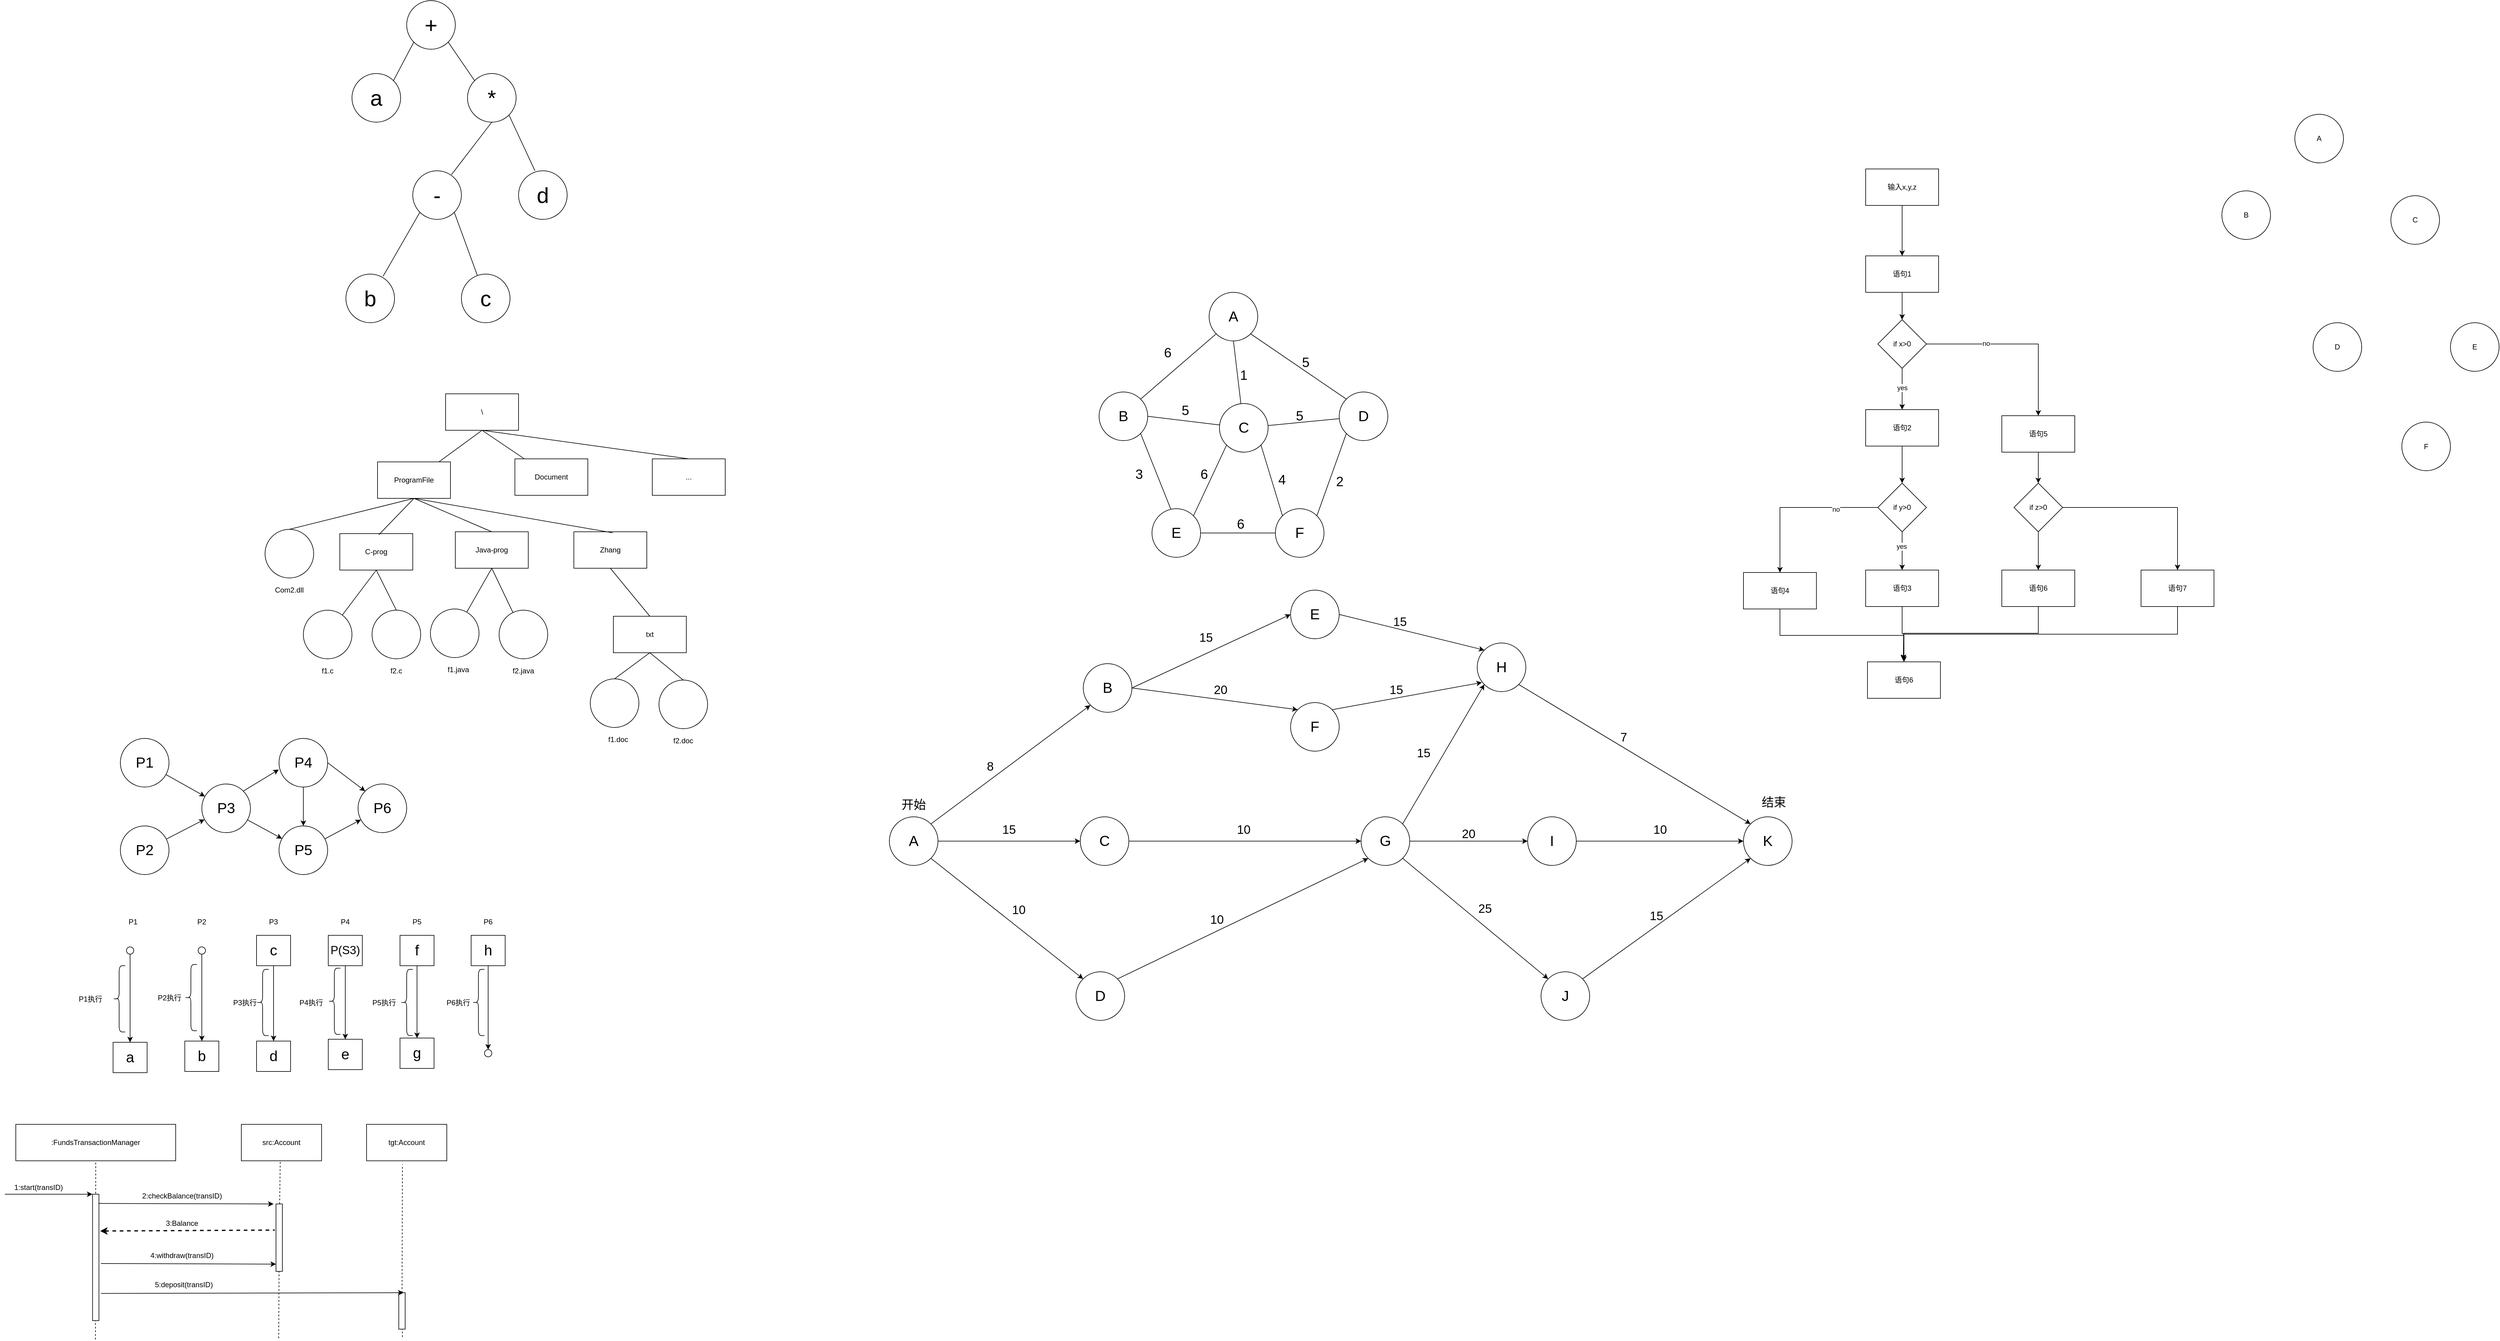 <mxfile version="27.0.5">
  <diagram name="第 1 页" id="BHpYCddG2A7uFnGwDvGF">
    <mxGraphModel dx="1805" dy="1136" grid="0" gridSize="10" guides="1" tooltips="1" connect="1" arrows="1" fold="1" page="0" pageScale="1" pageWidth="827" pageHeight="1169" math="0" shadow="0">
      <root>
        <mxCell id="0" />
        <mxCell id="1" parent="0" />
        <mxCell id="TnxMHJFzGaN-m46BlRNR-8" style="rounded=0;orthogonalLoop=1;jettySize=auto;html=1;exitX=0;exitY=1;exitDx=0;exitDy=0;entryX=1;entryY=0;entryDx=0;entryDy=0;endArrow=none;startFill=0;fontSize=36;" parent="1" source="TnxMHJFzGaN-m46BlRNR-1" target="TnxMHJFzGaN-m46BlRNR-2" edge="1">
          <mxGeometry relative="1" as="geometry" />
        </mxCell>
        <mxCell id="TnxMHJFzGaN-m46BlRNR-9" style="rounded=0;orthogonalLoop=1;jettySize=auto;html=1;exitX=1;exitY=1;exitDx=0;exitDy=0;entryX=0;entryY=0;entryDx=0;entryDy=0;endArrow=none;startFill=0;fontSize=36;" parent="1" source="TnxMHJFzGaN-m46BlRNR-1" target="TnxMHJFzGaN-m46BlRNR-3" edge="1">
          <mxGeometry relative="1" as="geometry" />
        </mxCell>
        <mxCell id="TnxMHJFzGaN-m46BlRNR-1" value="+" style="ellipse;whiteSpace=wrap;html=1;aspect=fixed;fontSize=36;" parent="1" vertex="1">
          <mxGeometry x="190" y="70" width="80" height="80" as="geometry" />
        </mxCell>
        <mxCell id="TnxMHJFzGaN-m46BlRNR-2" value="a" style="ellipse;whiteSpace=wrap;html=1;aspect=fixed;fontSize=36;" parent="1" vertex="1">
          <mxGeometry x="100" y="190" width="80" height="80" as="geometry" />
        </mxCell>
        <mxCell id="TnxMHJFzGaN-m46BlRNR-3" value="*" style="ellipse;whiteSpace=wrap;html=1;aspect=fixed;fontSize=36;" parent="1" vertex="1">
          <mxGeometry x="290" y="190" width="80" height="80" as="geometry" />
        </mxCell>
        <mxCell id="TnxMHJFzGaN-m46BlRNR-12" style="rounded=0;orthogonalLoop=1;jettySize=auto;html=1;exitX=1;exitY=1;exitDx=0;exitDy=0;endArrow=none;startFill=0;" parent="1" source="TnxMHJFzGaN-m46BlRNR-4" target="TnxMHJFzGaN-m46BlRNR-7" edge="1">
          <mxGeometry relative="1" as="geometry" />
        </mxCell>
        <mxCell id="TnxMHJFzGaN-m46BlRNR-4" value="-" style="ellipse;whiteSpace=wrap;html=1;aspect=fixed;fontSize=36;" parent="1" vertex="1">
          <mxGeometry x="200" y="350" width="80" height="80" as="geometry" />
        </mxCell>
        <mxCell id="TnxMHJFzGaN-m46BlRNR-5" value="d" style="ellipse;whiteSpace=wrap;html=1;aspect=fixed;fontSize=36;" parent="1" vertex="1">
          <mxGeometry x="374" y="350" width="80" height="80" as="geometry" />
        </mxCell>
        <mxCell id="TnxMHJFzGaN-m46BlRNR-6" value="b" style="ellipse;whiteSpace=wrap;html=1;aspect=fixed;fontSize=36;" parent="1" vertex="1">
          <mxGeometry x="90" y="520" width="80" height="80" as="geometry" />
        </mxCell>
        <mxCell id="TnxMHJFzGaN-m46BlRNR-7" value="c" style="ellipse;whiteSpace=wrap;html=1;aspect=fixed;fontSize=36;" parent="1" vertex="1">
          <mxGeometry x="280" y="520" width="80" height="80" as="geometry" />
        </mxCell>
        <mxCell id="TnxMHJFzGaN-m46BlRNR-10" style="rounded=0;orthogonalLoop=1;jettySize=auto;html=1;exitX=0.5;exitY=1;exitDx=0;exitDy=0;entryX=0.796;entryY=0.079;entryDx=0;entryDy=0;entryPerimeter=0;strokeColor=default;endArrow=none;startFill=0;fontSize=36;" parent="1" source="TnxMHJFzGaN-m46BlRNR-3" target="TnxMHJFzGaN-m46BlRNR-4" edge="1">
          <mxGeometry relative="1" as="geometry" />
        </mxCell>
        <mxCell id="TnxMHJFzGaN-m46BlRNR-11" style="rounded=0;orthogonalLoop=1;jettySize=auto;html=1;exitX=1;exitY=1;exitDx=0;exitDy=0;endArrow=none;startFill=0;" parent="1" source="TnxMHJFzGaN-m46BlRNR-3" edge="1">
          <mxGeometry relative="1" as="geometry">
            <mxPoint x="401" y="350" as="targetPoint" />
          </mxGeometry>
        </mxCell>
        <mxCell id="TnxMHJFzGaN-m46BlRNR-13" style="rounded=0;orthogonalLoop=1;jettySize=auto;html=1;exitX=0;exitY=1;exitDx=0;exitDy=0;entryX=0.764;entryY=0.046;entryDx=0;entryDy=0;entryPerimeter=0;endArrow=none;startFill=0;" parent="1" source="TnxMHJFzGaN-m46BlRNR-4" target="TnxMHJFzGaN-m46BlRNR-6" edge="1">
          <mxGeometry relative="1" as="geometry" />
        </mxCell>
        <mxCell id="TnxMHJFzGaN-m46BlRNR-37" style="rounded=0;orthogonalLoop=1;jettySize=auto;html=1;exitX=0.5;exitY=1;exitDx=0;exitDy=0;endArrow=none;endFill=1;startFill=0;" parent="1" source="TnxMHJFzGaN-m46BlRNR-14" target="TnxMHJFzGaN-m46BlRNR-15" edge="1">
          <mxGeometry relative="1" as="geometry" />
        </mxCell>
        <mxCell id="TnxMHJFzGaN-m46BlRNR-38" style="rounded=0;orthogonalLoop=1;jettySize=auto;html=1;exitX=0.5;exitY=1;exitDx=0;exitDy=0;endArrow=none;endFill=1;startFill=0;" parent="1" source="TnxMHJFzGaN-m46BlRNR-14" target="TnxMHJFzGaN-m46BlRNR-16" edge="1">
          <mxGeometry relative="1" as="geometry" />
        </mxCell>
        <mxCell id="TnxMHJFzGaN-m46BlRNR-39" style="rounded=0;orthogonalLoop=1;jettySize=auto;html=1;exitX=0.5;exitY=1;exitDx=0;exitDy=0;entryX=0.5;entryY=0;entryDx=0;entryDy=0;endArrow=none;endFill=1;startFill=0;" parent="1" source="TnxMHJFzGaN-m46BlRNR-14" target="TnxMHJFzGaN-m46BlRNR-17" edge="1">
          <mxGeometry relative="1" as="geometry" />
        </mxCell>
        <mxCell id="TnxMHJFzGaN-m46BlRNR-14" value="\" style="rounded=0;whiteSpace=wrap;html=1;" parent="1" vertex="1">
          <mxGeometry x="254" y="717" width="120" height="60" as="geometry" />
        </mxCell>
        <mxCell id="TnxMHJFzGaN-m46BlRNR-40" style="rounded=0;orthogonalLoop=1;jettySize=auto;html=1;exitX=0.5;exitY=1;exitDx=0;exitDy=0;entryX=0.5;entryY=0;entryDx=0;entryDy=0;endArrow=none;endFill=1;startFill=0;" parent="1" source="TnxMHJFzGaN-m46BlRNR-15" target="TnxMHJFzGaN-m46BlRNR-19" edge="1">
          <mxGeometry relative="1" as="geometry" />
        </mxCell>
        <mxCell id="TnxMHJFzGaN-m46BlRNR-42" style="rounded=0;orthogonalLoop=1;jettySize=auto;html=1;exitX=0.5;exitY=1;exitDx=0;exitDy=0;entryX=0.5;entryY=0;entryDx=0;entryDy=0;endArrow=none;endFill=1;startFill=0;" parent="1" source="TnxMHJFzGaN-m46BlRNR-15" target="TnxMHJFzGaN-m46BlRNR-22" edge="1">
          <mxGeometry relative="1" as="geometry" />
        </mxCell>
        <mxCell id="TnxMHJFzGaN-m46BlRNR-15" value="ProgramFile" style="rounded=0;whiteSpace=wrap;html=1;" parent="1" vertex="1">
          <mxGeometry x="142" y="829" width="120" height="60" as="geometry" />
        </mxCell>
        <mxCell id="TnxMHJFzGaN-m46BlRNR-16" value="Document" style="rounded=0;whiteSpace=wrap;html=1;" parent="1" vertex="1">
          <mxGeometry x="368" y="824" width="120" height="60" as="geometry" />
        </mxCell>
        <mxCell id="TnxMHJFzGaN-m46BlRNR-17" value="..." style="rounded=0;whiteSpace=wrap;html=1;" parent="1" vertex="1">
          <mxGeometry x="594" y="824" width="120" height="60" as="geometry" />
        </mxCell>
        <mxCell id="TnxMHJFzGaN-m46BlRNR-19" value="" style="ellipse;whiteSpace=wrap;html=1;aspect=fixed;" parent="1" vertex="1">
          <mxGeometry x="-43" y="940" width="80" height="80" as="geometry" />
        </mxCell>
        <mxCell id="TnxMHJFzGaN-m46BlRNR-20" value="Com2.dll" style="text;html=1;align=center;verticalAlign=middle;whiteSpace=wrap;rounded=0;" parent="1" vertex="1">
          <mxGeometry x="-33" y="1025" width="60" height="30" as="geometry" />
        </mxCell>
        <mxCell id="TnxMHJFzGaN-m46BlRNR-44" style="rounded=0;orthogonalLoop=1;jettySize=auto;html=1;exitX=0.5;exitY=1;exitDx=0;exitDy=0;endArrow=none;endFill=1;startFill=0;" parent="1" source="TnxMHJFzGaN-m46BlRNR-21" target="TnxMHJFzGaN-m46BlRNR-24" edge="1">
          <mxGeometry relative="1" as="geometry" />
        </mxCell>
        <mxCell id="TnxMHJFzGaN-m46BlRNR-45" style="rounded=0;orthogonalLoop=1;jettySize=auto;html=1;exitX=0.5;exitY=1;exitDx=0;exitDy=0;entryX=0.5;entryY=0;entryDx=0;entryDy=0;endArrow=none;endFill=1;startFill=0;" parent="1" source="TnxMHJFzGaN-m46BlRNR-21" target="TnxMHJFzGaN-m46BlRNR-26" edge="1">
          <mxGeometry relative="1" as="geometry" />
        </mxCell>
        <mxCell id="TnxMHJFzGaN-m46BlRNR-21" value="C-prog" style="rounded=0;whiteSpace=wrap;html=1;" parent="1" vertex="1">
          <mxGeometry x="80" y="947" width="120" height="60" as="geometry" />
        </mxCell>
        <mxCell id="TnxMHJFzGaN-m46BlRNR-46" style="rounded=0;orthogonalLoop=1;jettySize=auto;html=1;exitX=0.5;exitY=1;exitDx=0;exitDy=0;endArrow=none;endFill=1;startFill=0;" parent="1" source="TnxMHJFzGaN-m46BlRNR-22" target="TnxMHJFzGaN-m46BlRNR-28" edge="1">
          <mxGeometry relative="1" as="geometry" />
        </mxCell>
        <mxCell id="TnxMHJFzGaN-m46BlRNR-47" style="rounded=0;orthogonalLoop=1;jettySize=auto;html=1;exitX=0.5;exitY=1;exitDx=0;exitDy=0;endArrow=none;endFill=1;startFill=0;" parent="1" source="TnxMHJFzGaN-m46BlRNR-22" target="TnxMHJFzGaN-m46BlRNR-30" edge="1">
          <mxGeometry relative="1" as="geometry" />
        </mxCell>
        <mxCell id="TnxMHJFzGaN-m46BlRNR-22" value="Java-prog" style="rounded=0;whiteSpace=wrap;html=1;" parent="1" vertex="1">
          <mxGeometry x="270" y="944" width="120" height="60" as="geometry" />
        </mxCell>
        <mxCell id="TnxMHJFzGaN-m46BlRNR-48" style="rounded=0;orthogonalLoop=1;jettySize=auto;html=1;exitX=0.5;exitY=1;exitDx=0;exitDy=0;entryX=0.5;entryY=0;entryDx=0;entryDy=0;endArrow=none;endFill=1;startFill=0;" parent="1" source="TnxMHJFzGaN-m46BlRNR-23" target="TnxMHJFzGaN-m46BlRNR-32" edge="1">
          <mxGeometry relative="1" as="geometry" />
        </mxCell>
        <mxCell id="TnxMHJFzGaN-m46BlRNR-23" value="Zhang" style="rounded=0;whiteSpace=wrap;html=1;" parent="1" vertex="1">
          <mxGeometry x="465" y="944" width="120" height="60" as="geometry" />
        </mxCell>
        <mxCell id="TnxMHJFzGaN-m46BlRNR-24" value="" style="ellipse;whiteSpace=wrap;html=1;aspect=fixed;" parent="1" vertex="1">
          <mxGeometry x="20" y="1073" width="80" height="80" as="geometry" />
        </mxCell>
        <mxCell id="TnxMHJFzGaN-m46BlRNR-25" value="f1.c" style="text;html=1;align=center;verticalAlign=middle;whiteSpace=wrap;rounded=0;" parent="1" vertex="1">
          <mxGeometry x="30" y="1158" width="60" height="30" as="geometry" />
        </mxCell>
        <mxCell id="TnxMHJFzGaN-m46BlRNR-26" value="" style="ellipse;whiteSpace=wrap;html=1;aspect=fixed;" parent="1" vertex="1">
          <mxGeometry x="133" y="1073" width="80" height="80" as="geometry" />
        </mxCell>
        <mxCell id="TnxMHJFzGaN-m46BlRNR-27" value="f2.c" style="text;html=1;align=center;verticalAlign=middle;whiteSpace=wrap;rounded=0;" parent="1" vertex="1">
          <mxGeometry x="143" y="1158" width="60" height="30" as="geometry" />
        </mxCell>
        <mxCell id="TnxMHJFzGaN-m46BlRNR-28" value="" style="ellipse;whiteSpace=wrap;html=1;aspect=fixed;" parent="1" vertex="1">
          <mxGeometry x="229" y="1071" width="80" height="80" as="geometry" />
        </mxCell>
        <mxCell id="TnxMHJFzGaN-m46BlRNR-29" value="f1.java" style="text;html=1;align=center;verticalAlign=middle;whiteSpace=wrap;rounded=0;" parent="1" vertex="1">
          <mxGeometry x="245" y="1156" width="60" height="30" as="geometry" />
        </mxCell>
        <mxCell id="TnxMHJFzGaN-m46BlRNR-30" value="" style="ellipse;whiteSpace=wrap;html=1;aspect=fixed;" parent="1" vertex="1">
          <mxGeometry x="342" y="1073" width="80" height="80" as="geometry" />
        </mxCell>
        <mxCell id="TnxMHJFzGaN-m46BlRNR-31" value="f2.java" style="text;html=1;align=center;verticalAlign=middle;whiteSpace=wrap;rounded=0;" parent="1" vertex="1">
          <mxGeometry x="352" y="1158" width="60" height="30" as="geometry" />
        </mxCell>
        <mxCell id="TnxMHJFzGaN-m46BlRNR-49" style="rounded=0;orthogonalLoop=1;jettySize=auto;html=1;exitX=0.5;exitY=1;exitDx=0;exitDy=0;entryX=0.5;entryY=0;entryDx=0;entryDy=0;endArrow=none;endFill=1;startFill=0;" parent="1" source="TnxMHJFzGaN-m46BlRNR-32" target="TnxMHJFzGaN-m46BlRNR-33" edge="1">
          <mxGeometry relative="1" as="geometry" />
        </mxCell>
        <mxCell id="TnxMHJFzGaN-m46BlRNR-50" style="rounded=0;orthogonalLoop=1;jettySize=auto;html=1;exitX=0.5;exitY=1;exitDx=0;exitDy=0;entryX=0.5;entryY=0;entryDx=0;entryDy=0;endArrow=none;endFill=1;startFill=0;" parent="1" source="TnxMHJFzGaN-m46BlRNR-32" target="TnxMHJFzGaN-m46BlRNR-35" edge="1">
          <mxGeometry relative="1" as="geometry" />
        </mxCell>
        <mxCell id="TnxMHJFzGaN-m46BlRNR-32" value="txt" style="rounded=0;whiteSpace=wrap;html=1;" parent="1" vertex="1">
          <mxGeometry x="530" y="1083" width="120" height="60" as="geometry" />
        </mxCell>
        <mxCell id="TnxMHJFzGaN-m46BlRNR-33" value="" style="ellipse;whiteSpace=wrap;html=1;aspect=fixed;" parent="1" vertex="1">
          <mxGeometry x="492" y="1186" width="80" height="80" as="geometry" />
        </mxCell>
        <mxCell id="TnxMHJFzGaN-m46BlRNR-34" value="f1.doc" style="text;html=1;align=center;verticalAlign=middle;whiteSpace=wrap;rounded=0;" parent="1" vertex="1">
          <mxGeometry x="508" y="1271" width="60" height="30" as="geometry" />
        </mxCell>
        <mxCell id="TnxMHJFzGaN-m46BlRNR-35" value="" style="ellipse;whiteSpace=wrap;html=1;aspect=fixed;" parent="1" vertex="1">
          <mxGeometry x="605" y="1188" width="80" height="80" as="geometry" />
        </mxCell>
        <mxCell id="TnxMHJFzGaN-m46BlRNR-36" value="f2.doc" style="text;html=1;align=center;verticalAlign=middle;whiteSpace=wrap;rounded=0;" parent="1" vertex="1">
          <mxGeometry x="615" y="1273" width="60" height="30" as="geometry" />
        </mxCell>
        <mxCell id="TnxMHJFzGaN-m46BlRNR-41" style="rounded=0;orthogonalLoop=1;jettySize=auto;html=1;exitX=0.5;exitY=1;exitDx=0;exitDy=0;entryX=0.534;entryY=0.033;entryDx=0;entryDy=0;entryPerimeter=0;endArrow=none;endFill=1;startFill=0;" parent="1" source="TnxMHJFzGaN-m46BlRNR-15" target="TnxMHJFzGaN-m46BlRNR-21" edge="1">
          <mxGeometry relative="1" as="geometry" />
        </mxCell>
        <mxCell id="TnxMHJFzGaN-m46BlRNR-43" style="rounded=0;orthogonalLoop=1;jettySize=auto;html=1;exitX=0.5;exitY=1;exitDx=0;exitDy=0;entryX=0.532;entryY=0.028;entryDx=0;entryDy=0;entryPerimeter=0;endArrow=none;endFill=1;startFill=0;" parent="1" source="TnxMHJFzGaN-m46BlRNR-15" target="TnxMHJFzGaN-m46BlRNR-23" edge="1">
          <mxGeometry relative="1" as="geometry" />
        </mxCell>
        <mxCell id="TnxMHJFzGaN-m46BlRNR-58" value="" style="rounded=0;orthogonalLoop=1;jettySize=auto;html=1;" parent="1" source="TnxMHJFzGaN-m46BlRNR-51" target="TnxMHJFzGaN-m46BlRNR-53" edge="1">
          <mxGeometry relative="1" as="geometry" />
        </mxCell>
        <mxCell id="TnxMHJFzGaN-m46BlRNR-51" value="P1" style="ellipse;whiteSpace=wrap;html=1;aspect=fixed;fontSize=24;" parent="1" vertex="1">
          <mxGeometry x="-281" y="1284" width="80" height="80" as="geometry" />
        </mxCell>
        <mxCell id="TnxMHJFzGaN-m46BlRNR-59" value="" style="rounded=0;orthogonalLoop=1;jettySize=auto;html=1;" parent="1" source="TnxMHJFzGaN-m46BlRNR-52" target="TnxMHJFzGaN-m46BlRNR-53" edge="1">
          <mxGeometry relative="1" as="geometry" />
        </mxCell>
        <mxCell id="TnxMHJFzGaN-m46BlRNR-52" value="P2" style="ellipse;whiteSpace=wrap;html=1;aspect=fixed;fontSize=24;" parent="1" vertex="1">
          <mxGeometry x="-281" y="1428" width="80" height="80" as="geometry" />
        </mxCell>
        <mxCell id="TnxMHJFzGaN-m46BlRNR-61" value="" style="rounded=0;orthogonalLoop=1;jettySize=auto;html=1;" parent="1" source="TnxMHJFzGaN-m46BlRNR-53" target="TnxMHJFzGaN-m46BlRNR-55" edge="1">
          <mxGeometry relative="1" as="geometry" />
        </mxCell>
        <mxCell id="TnxMHJFzGaN-m46BlRNR-53" value="P3" style="ellipse;whiteSpace=wrap;html=1;aspect=fixed;fontSize=24;" parent="1" vertex="1">
          <mxGeometry x="-147" y="1359" width="80" height="80" as="geometry" />
        </mxCell>
        <mxCell id="TnxMHJFzGaN-m46BlRNR-63" value="" style="rounded=0;orthogonalLoop=1;jettySize=auto;html=1;" parent="1" source="TnxMHJFzGaN-m46BlRNR-54" target="TnxMHJFzGaN-m46BlRNR-55" edge="1">
          <mxGeometry relative="1" as="geometry" />
        </mxCell>
        <mxCell id="TnxMHJFzGaN-m46BlRNR-65" style="rounded=0;orthogonalLoop=1;jettySize=auto;html=1;exitX=1;exitY=0.5;exitDx=0;exitDy=0;entryX=0;entryY=0;entryDx=0;entryDy=0;" parent="1" source="TnxMHJFzGaN-m46BlRNR-54" target="TnxMHJFzGaN-m46BlRNR-56" edge="1">
          <mxGeometry relative="1" as="geometry" />
        </mxCell>
        <mxCell id="TnxMHJFzGaN-m46BlRNR-54" value="P4" style="ellipse;whiteSpace=wrap;html=1;aspect=fixed;fontSize=24;" parent="1" vertex="1">
          <mxGeometry x="-20" y="1284" width="80" height="80" as="geometry" />
        </mxCell>
        <mxCell id="TnxMHJFzGaN-m46BlRNR-64" value="" style="rounded=0;orthogonalLoop=1;jettySize=auto;html=1;" parent="1" source="TnxMHJFzGaN-m46BlRNR-55" target="TnxMHJFzGaN-m46BlRNR-56" edge="1">
          <mxGeometry relative="1" as="geometry" />
        </mxCell>
        <mxCell id="TnxMHJFzGaN-m46BlRNR-55" value="P5" style="ellipse;whiteSpace=wrap;html=1;aspect=fixed;fontSize=24;" parent="1" vertex="1">
          <mxGeometry x="-20" y="1428" width="80" height="80" as="geometry" />
        </mxCell>
        <mxCell id="TnxMHJFzGaN-m46BlRNR-56" value="P6" style="ellipse;whiteSpace=wrap;html=1;aspect=fixed;fontSize=24;" parent="1" vertex="1">
          <mxGeometry x="110" y="1359" width="80" height="80" as="geometry" />
        </mxCell>
        <mxCell id="TnxMHJFzGaN-m46BlRNR-62" style="rounded=0;orthogonalLoop=1;jettySize=auto;html=1;exitX=1;exitY=0;exitDx=0;exitDy=0;entryX=-0.006;entryY=0.641;entryDx=0;entryDy=0;entryPerimeter=0;" parent="1" source="TnxMHJFzGaN-m46BlRNR-53" target="TnxMHJFzGaN-m46BlRNR-54" edge="1">
          <mxGeometry relative="1" as="geometry" />
        </mxCell>
        <mxCell id="TnxMHJFzGaN-m46BlRNR-66" value="a" style="rounded=0;whiteSpace=wrap;html=1;fontSize=24;" parent="1" vertex="1">
          <mxGeometry x="-293" y="1784" width="56" height="50" as="geometry" />
        </mxCell>
        <mxCell id="TnxMHJFzGaN-m46BlRNR-67" value="d" style="rounded=0;whiteSpace=wrap;html=1;fontSize=24;" parent="1" vertex="1">
          <mxGeometry x="-57" y="1782" width="56" height="50" as="geometry" />
        </mxCell>
        <mxCell id="TnxMHJFzGaN-m46BlRNR-68" value="b" style="rounded=0;whiteSpace=wrap;html=1;fontSize=24;" parent="1" vertex="1">
          <mxGeometry x="-175" y="1782" width="56" height="50" as="geometry" />
        </mxCell>
        <mxCell id="TnxMHJFzGaN-m46BlRNR-69" value="e" style="rounded=0;whiteSpace=wrap;html=1;fontSize=24;" parent="1" vertex="1">
          <mxGeometry x="61" y="1779" width="56" height="50" as="geometry" />
        </mxCell>
        <mxCell id="TnxMHJFzGaN-m46BlRNR-70" value="g" style="rounded=0;whiteSpace=wrap;html=1;fontSize=24;" parent="1" vertex="1">
          <mxGeometry x="179" y="1777" width="56" height="50" as="geometry" />
        </mxCell>
        <mxCell id="TnxMHJFzGaN-m46BlRNR-79" style="edgeStyle=orthogonalEdgeStyle;rounded=0;orthogonalLoop=1;jettySize=auto;html=1;exitX=0.5;exitY=1;exitDx=0;exitDy=0;" parent="1" source="TnxMHJFzGaN-m46BlRNR-71" target="TnxMHJFzGaN-m46BlRNR-66" edge="1">
          <mxGeometry relative="1" as="geometry" />
        </mxCell>
        <mxCell id="TnxMHJFzGaN-m46BlRNR-71" value="" style="ellipse;whiteSpace=wrap;html=1;aspect=fixed;" parent="1" vertex="1">
          <mxGeometry x="-271" y="1627" width="12" height="12" as="geometry" />
        </mxCell>
        <mxCell id="TnxMHJFzGaN-m46BlRNR-80" style="edgeStyle=orthogonalEdgeStyle;rounded=0;orthogonalLoop=1;jettySize=auto;html=1;exitX=0.5;exitY=1;exitDx=0;exitDy=0;entryX=0.5;entryY=0;entryDx=0;entryDy=0;" parent="1" source="TnxMHJFzGaN-m46BlRNR-73" target="TnxMHJFzGaN-m46BlRNR-68" edge="1">
          <mxGeometry relative="1" as="geometry" />
        </mxCell>
        <mxCell id="TnxMHJFzGaN-m46BlRNR-73" value="" style="ellipse;whiteSpace=wrap;html=1;aspect=fixed;" parent="1" vertex="1">
          <mxGeometry x="-153" y="1627" width="12" height="12" as="geometry" />
        </mxCell>
        <mxCell id="TnxMHJFzGaN-m46BlRNR-81" style="edgeStyle=orthogonalEdgeStyle;rounded=0;orthogonalLoop=1;jettySize=auto;html=1;exitX=0.5;exitY=1;exitDx=0;exitDy=0;entryX=0.5;entryY=0;entryDx=0;entryDy=0;" parent="1" source="TnxMHJFzGaN-m46BlRNR-74" target="TnxMHJFzGaN-m46BlRNR-67" edge="1">
          <mxGeometry relative="1" as="geometry" />
        </mxCell>
        <mxCell id="TnxMHJFzGaN-m46BlRNR-74" value="c" style="rounded=0;whiteSpace=wrap;html=1;fontSize=24;" parent="1" vertex="1">
          <mxGeometry x="-57" y="1608" width="56" height="50" as="geometry" />
        </mxCell>
        <mxCell id="TnxMHJFzGaN-m46BlRNR-82" style="edgeStyle=orthogonalEdgeStyle;rounded=0;orthogonalLoop=1;jettySize=auto;html=1;exitX=0.5;exitY=1;exitDx=0;exitDy=0;" parent="1" source="TnxMHJFzGaN-m46BlRNR-75" target="TnxMHJFzGaN-m46BlRNR-69" edge="1">
          <mxGeometry relative="1" as="geometry" />
        </mxCell>
        <mxCell id="TnxMHJFzGaN-m46BlRNR-75" value="P(S3)" style="rounded=0;whiteSpace=wrap;html=1;fontSize=19;" parent="1" vertex="1">
          <mxGeometry x="61" y="1608" width="56" height="50" as="geometry" />
        </mxCell>
        <mxCell id="TnxMHJFzGaN-m46BlRNR-83" style="edgeStyle=orthogonalEdgeStyle;rounded=0;orthogonalLoop=1;jettySize=auto;html=1;exitX=0.5;exitY=1;exitDx=0;exitDy=0;" parent="1" source="TnxMHJFzGaN-m46BlRNR-76" target="TnxMHJFzGaN-m46BlRNR-70" edge="1">
          <mxGeometry relative="1" as="geometry" />
        </mxCell>
        <mxCell id="TnxMHJFzGaN-m46BlRNR-76" value="f" style="rounded=0;whiteSpace=wrap;html=1;fontSize=24;" parent="1" vertex="1">
          <mxGeometry x="179" y="1608" width="56" height="50" as="geometry" />
        </mxCell>
        <mxCell id="TnxMHJFzGaN-m46BlRNR-84" style="edgeStyle=orthogonalEdgeStyle;rounded=0;orthogonalLoop=1;jettySize=auto;html=1;exitX=0.5;exitY=1;exitDx=0;exitDy=0;entryX=0.5;entryY=0;entryDx=0;entryDy=0;" parent="1" source="TnxMHJFzGaN-m46BlRNR-77" target="TnxMHJFzGaN-m46BlRNR-78" edge="1">
          <mxGeometry relative="1" as="geometry" />
        </mxCell>
        <mxCell id="TnxMHJFzGaN-m46BlRNR-77" value="h" style="rounded=0;whiteSpace=wrap;html=1;fontSize=24;" parent="1" vertex="1">
          <mxGeometry x="296" y="1608" width="56" height="50" as="geometry" />
        </mxCell>
        <mxCell id="TnxMHJFzGaN-m46BlRNR-78" value="" style="ellipse;whiteSpace=wrap;html=1;aspect=fixed;" parent="1" vertex="1">
          <mxGeometry x="318" y="1796" width="12" height="12" as="geometry" />
        </mxCell>
        <mxCell id="TnxMHJFzGaN-m46BlRNR-87" value="" style="shape=curlyBracket;whiteSpace=wrap;html=1;rounded=1;labelPosition=left;verticalLabelPosition=middle;align=right;verticalAlign=middle;" parent="1" vertex="1">
          <mxGeometry x="-57" y="1664" width="20" height="109" as="geometry" />
        </mxCell>
        <mxCell id="TnxMHJFzGaN-m46BlRNR-89" value="" style="shape=curlyBracket;whiteSpace=wrap;html=1;rounded=1;labelPosition=left;verticalLabelPosition=middle;align=right;verticalAlign=middle;" parent="1" vertex="1">
          <mxGeometry x="-175" y="1656" width="20" height="109" as="geometry" />
        </mxCell>
        <mxCell id="TnxMHJFzGaN-m46BlRNR-90" value="" style="shape=curlyBracket;whiteSpace=wrap;html=1;rounded=1;labelPosition=left;verticalLabelPosition=middle;align=right;verticalAlign=middle;" parent="1" vertex="1">
          <mxGeometry x="-293" y="1658" width="20" height="109" as="geometry" />
        </mxCell>
        <mxCell id="TnxMHJFzGaN-m46BlRNR-91" value="" style="shape=curlyBracket;whiteSpace=wrap;html=1;rounded=1;labelPosition=left;verticalLabelPosition=middle;align=right;verticalAlign=middle;" parent="1" vertex="1">
          <mxGeometry x="61" y="1662" width="20" height="109" as="geometry" />
        </mxCell>
        <mxCell id="TnxMHJFzGaN-m46BlRNR-92" value="" style="shape=curlyBracket;whiteSpace=wrap;html=1;rounded=1;labelPosition=left;verticalLabelPosition=middle;align=right;verticalAlign=middle;" parent="1" vertex="1">
          <mxGeometry x="180" y="1664" width="20" height="109" as="geometry" />
        </mxCell>
        <mxCell id="TnxMHJFzGaN-m46BlRNR-93" value="" style="shape=curlyBracket;whiteSpace=wrap;html=1;rounded=1;labelPosition=left;verticalLabelPosition=middle;align=right;verticalAlign=middle;" parent="1" vertex="1">
          <mxGeometry x="298" y="1664" width="20" height="109" as="geometry" />
        </mxCell>
        <mxCell id="TnxMHJFzGaN-m46BlRNR-94" value="P1" style="text;html=1;align=center;verticalAlign=middle;whiteSpace=wrap;rounded=0;" parent="1" vertex="1">
          <mxGeometry x="-290" y="1571" width="60" height="30" as="geometry" />
        </mxCell>
        <mxCell id="TnxMHJFzGaN-m46BlRNR-95" value="P2" style="text;html=1;align=center;verticalAlign=middle;whiteSpace=wrap;rounded=0;" parent="1" vertex="1">
          <mxGeometry x="-177" y="1571" width="60" height="30" as="geometry" />
        </mxCell>
        <mxCell id="TnxMHJFzGaN-m46BlRNR-96" value="P3" style="text;html=1;align=center;verticalAlign=middle;whiteSpace=wrap;rounded=0;" parent="1" vertex="1">
          <mxGeometry x="-59" y="1571" width="60" height="30" as="geometry" />
        </mxCell>
        <mxCell id="TnxMHJFzGaN-m46BlRNR-97" value="P4" style="text;html=1;align=center;verticalAlign=middle;whiteSpace=wrap;rounded=0;" parent="1" vertex="1">
          <mxGeometry x="59" y="1571" width="60" height="30" as="geometry" />
        </mxCell>
        <mxCell id="TnxMHJFzGaN-m46BlRNR-98" value="P5" style="text;html=1;align=center;verticalAlign=middle;whiteSpace=wrap;rounded=0;" parent="1" vertex="1">
          <mxGeometry x="177" y="1571" width="60" height="30" as="geometry" />
        </mxCell>
        <mxCell id="TnxMHJFzGaN-m46BlRNR-99" value="P6" style="text;html=1;align=center;verticalAlign=middle;whiteSpace=wrap;rounded=0;" parent="1" vertex="1">
          <mxGeometry x="294" y="1571" width="60" height="30" as="geometry" />
        </mxCell>
        <mxCell id="TnxMHJFzGaN-m46BlRNR-100" value="P1执行" style="text;html=1;align=center;verticalAlign=middle;whiteSpace=wrap;rounded=0;" parent="1" vertex="1">
          <mxGeometry x="-360" y="1697.5" width="60" height="30" as="geometry" />
        </mxCell>
        <mxCell id="TnxMHJFzGaN-m46BlRNR-101" value="P2执行" style="text;html=1;align=center;verticalAlign=middle;whiteSpace=wrap;rounded=0;" parent="1" vertex="1">
          <mxGeometry x="-230" y="1695.5" width="60" height="30" as="geometry" />
        </mxCell>
        <mxCell id="TnxMHJFzGaN-m46BlRNR-102" value="P3执行" style="text;html=1;align=center;verticalAlign=middle;whiteSpace=wrap;rounded=0;" parent="1" vertex="1">
          <mxGeometry x="-106" y="1703.5" width="60" height="30" as="geometry" />
        </mxCell>
        <mxCell id="TnxMHJFzGaN-m46BlRNR-103" value="P4执行" style="text;html=1;align=center;verticalAlign=middle;whiteSpace=wrap;rounded=0;" parent="1" vertex="1">
          <mxGeometry x="3" y="1703.5" width="60" height="30" as="geometry" />
        </mxCell>
        <mxCell id="TnxMHJFzGaN-m46BlRNR-104" value="P5执行" style="text;html=1;align=center;verticalAlign=middle;whiteSpace=wrap;rounded=0;" parent="1" vertex="1">
          <mxGeometry x="123" y="1703.5" width="60" height="30" as="geometry" />
        </mxCell>
        <mxCell id="TnxMHJFzGaN-m46BlRNR-105" value="P6执行" style="text;html=1;align=center;verticalAlign=middle;whiteSpace=wrap;rounded=0;" parent="1" vertex="1">
          <mxGeometry x="245" y="1703.5" width="60" height="30" as="geometry" />
        </mxCell>
        <mxCell id="TnxMHJFzGaN-m46BlRNR-106" value=":FundsTransactionManager" style="rounded=0;whiteSpace=wrap;html=1;" parent="1" vertex="1">
          <mxGeometry x="-453" y="1919" width="263" height="60" as="geometry" />
        </mxCell>
        <mxCell id="TnxMHJFzGaN-m46BlRNR-107" value="src:Account" style="rounded=0;whiteSpace=wrap;html=1;" parent="1" vertex="1">
          <mxGeometry x="-82" y="1919" width="132" height="60" as="geometry" />
        </mxCell>
        <mxCell id="TnxMHJFzGaN-m46BlRNR-108" value="tgt:Account" style="rounded=0;whiteSpace=wrap;html=1;" parent="1" vertex="1">
          <mxGeometry x="124" y="1919" width="132" height="60" as="geometry" />
        </mxCell>
        <mxCell id="TnxMHJFzGaN-m46BlRNR-110" value="" style="endArrow=none;dashed=1;html=1;rounded=0;entryX=0.5;entryY=1;entryDx=0;entryDy=0;" parent="1" target="TnxMHJFzGaN-m46BlRNR-106" edge="1">
          <mxGeometry width="50" height="50" relative="1" as="geometry">
            <mxPoint x="-322" y="2273" as="sourcePoint" />
            <mxPoint x="-322" y="1989" as="targetPoint" />
          </mxGeometry>
        </mxCell>
        <mxCell id="TnxMHJFzGaN-m46BlRNR-109" value="" style="rounded=0;whiteSpace=wrap;html=1;" parent="1" vertex="1">
          <mxGeometry x="-326.75" y="2034" width="10.5" height="208" as="geometry" />
        </mxCell>
        <mxCell id="TnxMHJFzGaN-m46BlRNR-111" value="" style="endArrow=none;dashed=1;html=1;rounded=0;" parent="1" source="TnxMHJFzGaN-m46BlRNR-112" edge="1">
          <mxGeometry width="50" height="50" relative="1" as="geometry">
            <mxPoint x="-20.5" y="2271" as="sourcePoint" />
            <mxPoint x="-18" y="1980" as="targetPoint" />
          </mxGeometry>
        </mxCell>
        <mxCell id="TnxMHJFzGaN-m46BlRNR-113" value="" style="endArrow=none;dashed=1;html=1;rounded=0;" parent="1" source="TnxMHJFzGaN-m46BlRNR-114" edge="1">
          <mxGeometry width="50" height="50" relative="1" as="geometry">
            <mxPoint x="183" y="2269" as="sourcePoint" />
            <mxPoint x="183" y="1985" as="targetPoint" />
          </mxGeometry>
        </mxCell>
        <mxCell id="TnxMHJFzGaN-m46BlRNR-115" value="" style="endArrow=none;dashed=1;html=1;rounded=0;" parent="1" target="TnxMHJFzGaN-m46BlRNR-114" edge="1">
          <mxGeometry width="50" height="50" relative="1" as="geometry">
            <mxPoint x="183" y="2269" as="sourcePoint" />
            <mxPoint x="183" y="1985" as="targetPoint" />
          </mxGeometry>
        </mxCell>
        <mxCell id="TnxMHJFzGaN-m46BlRNR-114" value="" style="rounded=0;whiteSpace=wrap;html=1;" parent="1" vertex="1">
          <mxGeometry x="177" y="2196" width="10.5" height="60" as="geometry" />
        </mxCell>
        <mxCell id="TnxMHJFzGaN-m46BlRNR-116" value="" style="endArrow=classic;html=1;rounded=0;" parent="1" edge="1">
          <mxGeometry width="50" height="50" relative="1" as="geometry">
            <mxPoint x="-471" y="2034" as="sourcePoint" />
            <mxPoint x="-327" y="2034" as="targetPoint" />
          </mxGeometry>
        </mxCell>
        <mxCell id="TnxMHJFzGaN-m46BlRNR-117" value="" style="endArrow=none;dashed=1;html=1;rounded=0;" parent="1" target="TnxMHJFzGaN-m46BlRNR-112" edge="1">
          <mxGeometry width="50" height="50" relative="1" as="geometry">
            <mxPoint x="-20.5" y="2271" as="sourcePoint" />
            <mxPoint x="-20.5" y="1987" as="targetPoint" />
          </mxGeometry>
        </mxCell>
        <mxCell id="TnxMHJFzGaN-m46BlRNR-112" value="" style="rounded=0;whiteSpace=wrap;html=1;" parent="1" vertex="1">
          <mxGeometry x="-25" y="2050" width="10.5" height="111" as="geometry" />
        </mxCell>
        <mxCell id="TnxMHJFzGaN-m46BlRNR-118" value="" style="endArrow=classic;html=1;rounded=0;exitX=0.925;exitY=0.073;exitDx=0;exitDy=0;exitPerimeter=0;" parent="1" source="TnxMHJFzGaN-m46BlRNR-109" edge="1">
          <mxGeometry width="50" height="50" relative="1" as="geometry">
            <mxPoint x="-308" y="2050" as="sourcePoint" />
            <mxPoint x="-29" y="2050" as="targetPoint" />
          </mxGeometry>
        </mxCell>
        <mxCell id="TnxMHJFzGaN-m46BlRNR-119" value="" style="endArrow=classic;html=1;rounded=0;exitX=0.925;exitY=0.073;exitDx=0;exitDy=0;exitPerimeter=0;" parent="1" edge="1">
          <mxGeometry width="50" height="50" relative="1" as="geometry">
            <mxPoint x="-313" y="2148" as="sourcePoint" />
            <mxPoint x="-25" y="2149" as="targetPoint" />
          </mxGeometry>
        </mxCell>
        <mxCell id="TnxMHJFzGaN-m46BlRNR-120" value="" style="endArrow=classic;html=1;rounded=0;exitX=1.319;exitY=0.785;exitDx=0;exitDy=0;exitPerimeter=0;entryX=0.75;entryY=0;entryDx=0;entryDy=0;" parent="1" source="TnxMHJFzGaN-m46BlRNR-109" target="TnxMHJFzGaN-m46BlRNR-114" edge="1">
          <mxGeometry width="50" height="50" relative="1" as="geometry">
            <mxPoint x="-316.25" y="2204" as="sourcePoint" />
            <mxPoint x="-28.25" y="2205" as="targetPoint" />
          </mxGeometry>
        </mxCell>
        <mxCell id="TnxMHJFzGaN-m46BlRNR-121" value="" style="endArrow=none;dashed=1;html=1;strokeWidth=2;rounded=0;exitX=1.188;exitY=0.291;exitDx=0;exitDy=0;exitPerimeter=0;startArrow=classic;startFill=1;" parent="1" source="TnxMHJFzGaN-m46BlRNR-109" edge="1">
          <mxGeometry width="50" height="50" relative="1" as="geometry">
            <mxPoint x="-644" y="2204" as="sourcePoint" />
            <mxPoint x="-27" y="2093" as="targetPoint" />
          </mxGeometry>
        </mxCell>
        <mxCell id="TnxMHJFzGaN-m46BlRNR-123" value="1:start(transID)" style="text;html=1;align=center;verticalAlign=middle;resizable=0;points=[];autosize=1;strokeColor=none;fillColor=none;" parent="1" vertex="1">
          <mxGeometry x="-465" y="2010" width="98" height="26" as="geometry" />
        </mxCell>
        <mxCell id="TnxMHJFzGaN-m46BlRNR-124" value="2:checkBalance(transID)" style="text;html=1;align=center;verticalAlign=middle;resizable=0;points=[];autosize=1;strokeColor=none;fillColor=none;" parent="1" vertex="1">
          <mxGeometry x="-255" y="2024" width="149" height="26" as="geometry" />
        </mxCell>
        <mxCell id="TnxMHJFzGaN-m46BlRNR-125" value="3:Balance" style="text;html=1;align=center;verticalAlign=middle;resizable=0;points=[];autosize=1;strokeColor=none;fillColor=none;" parent="1" vertex="1">
          <mxGeometry x="-216" y="2069" width="71" height="26" as="geometry" />
        </mxCell>
        <mxCell id="TnxMHJFzGaN-m46BlRNR-126" value="4:withdraw(transID)" style="text;html=1;align=center;verticalAlign=middle;resizable=0;points=[];autosize=1;strokeColor=none;fillColor=none;" parent="1" vertex="1">
          <mxGeometry x="-241" y="2122" width="122" height="26" as="geometry" />
        </mxCell>
        <mxCell id="TnxMHJFzGaN-m46BlRNR-127" value="5:deposit(transID)" style="text;html=1;align=center;verticalAlign=middle;resizable=0;points=[];autosize=1;strokeColor=none;fillColor=none;" parent="1" vertex="1">
          <mxGeometry x="-234" y="2170" width="113" height="26" as="geometry" />
        </mxCell>
        <mxCell id="TnxMHJFzGaN-m46BlRNR-134" style="rounded=0;orthogonalLoop=1;jettySize=auto;html=1;exitX=0.5;exitY=1;exitDx=0;exitDy=0;endArrow=none;startFill=0;" parent="1" source="TnxMHJFzGaN-m46BlRNR-128" target="TnxMHJFzGaN-m46BlRNR-129" edge="1">
          <mxGeometry relative="1" as="geometry" />
        </mxCell>
        <mxCell id="TnxMHJFzGaN-m46BlRNR-135" style="rounded=0;orthogonalLoop=1;jettySize=auto;html=1;exitX=0;exitY=1;exitDx=0;exitDy=0;entryX=1;entryY=0;entryDx=0;entryDy=0;endArrow=none;startFill=0;" parent="1" source="TnxMHJFzGaN-m46BlRNR-128" target="TnxMHJFzGaN-m46BlRNR-133" edge="1">
          <mxGeometry relative="1" as="geometry" />
        </mxCell>
        <mxCell id="TnxMHJFzGaN-m46BlRNR-139" style="rounded=0;orthogonalLoop=1;jettySize=auto;html=1;exitX=1;exitY=1;exitDx=0;exitDy=0;entryX=0;entryY=0;entryDx=0;entryDy=0;endArrow=none;startFill=0;" parent="1" source="TnxMHJFzGaN-m46BlRNR-128" target="TnxMHJFzGaN-m46BlRNR-132" edge="1">
          <mxGeometry relative="1" as="geometry" />
        </mxCell>
        <mxCell id="TnxMHJFzGaN-m46BlRNR-128" value="A" style="ellipse;whiteSpace=wrap;html=1;aspect=fixed;fontSize=24;" parent="1" vertex="1">
          <mxGeometry x="1510" y="550" width="80" height="80" as="geometry" />
        </mxCell>
        <mxCell id="TnxMHJFzGaN-m46BlRNR-138" value="" style="rounded=0;orthogonalLoop=1;jettySize=auto;html=1;endArrow=none;startFill=0;" parent="1" source="TnxMHJFzGaN-m46BlRNR-129" target="TnxMHJFzGaN-m46BlRNR-132" edge="1">
          <mxGeometry relative="1" as="geometry" />
        </mxCell>
        <mxCell id="TnxMHJFzGaN-m46BlRNR-129" value="C" style="ellipse;whiteSpace=wrap;html=1;aspect=fixed;fontSize=24;" parent="1" vertex="1">
          <mxGeometry x="1527" y="733" width="80" height="80" as="geometry" />
        </mxCell>
        <mxCell id="TnxMHJFzGaN-m46BlRNR-141" style="rounded=0;orthogonalLoop=1;jettySize=auto;html=1;exitX=0;exitY=0;exitDx=0;exitDy=0;entryX=1;entryY=1;entryDx=0;entryDy=0;endArrow=none;startFill=0;" parent="1" source="TnxMHJFzGaN-m46BlRNR-130" target="TnxMHJFzGaN-m46BlRNR-129" edge="1">
          <mxGeometry relative="1" as="geometry" />
        </mxCell>
        <mxCell id="TnxMHJFzGaN-m46BlRNR-130" value="F" style="ellipse;whiteSpace=wrap;html=1;aspect=fixed;fontSize=24;" parent="1" vertex="1">
          <mxGeometry x="1619" y="906" width="80" height="80" as="geometry" />
        </mxCell>
        <mxCell id="TnxMHJFzGaN-m46BlRNR-142" style="rounded=0;orthogonalLoop=1;jettySize=auto;html=1;exitX=1;exitY=0;exitDx=0;exitDy=0;entryX=0;entryY=1;entryDx=0;entryDy=0;endArrow=none;startFill=0;" parent="1" source="TnxMHJFzGaN-m46BlRNR-131" target="TnxMHJFzGaN-m46BlRNR-129" edge="1">
          <mxGeometry relative="1" as="geometry" />
        </mxCell>
        <mxCell id="TnxMHJFzGaN-m46BlRNR-143" style="rounded=0;orthogonalLoop=1;jettySize=auto;html=1;exitX=1;exitY=0.5;exitDx=0;exitDy=0;endArrow=none;startFill=0;" parent="1" source="TnxMHJFzGaN-m46BlRNR-131" target="TnxMHJFzGaN-m46BlRNR-130" edge="1">
          <mxGeometry relative="1" as="geometry" />
        </mxCell>
        <mxCell id="TnxMHJFzGaN-m46BlRNR-131" value="E" style="ellipse;whiteSpace=wrap;html=1;aspect=fixed;fontSize=24;" parent="1" vertex="1">
          <mxGeometry x="1416" y="906" width="80" height="80" as="geometry" />
        </mxCell>
        <mxCell id="TnxMHJFzGaN-m46BlRNR-140" style="rounded=0;orthogonalLoop=1;jettySize=auto;html=1;exitX=0;exitY=1;exitDx=0;exitDy=0;entryX=1;entryY=0;entryDx=0;entryDy=0;endArrow=none;startFill=0;" parent="1" source="TnxMHJFzGaN-m46BlRNR-132" target="TnxMHJFzGaN-m46BlRNR-130" edge="1">
          <mxGeometry relative="1" as="geometry" />
        </mxCell>
        <mxCell id="TnxMHJFzGaN-m46BlRNR-132" value="D" style="ellipse;whiteSpace=wrap;html=1;aspect=fixed;fontSize=24;" parent="1" vertex="1">
          <mxGeometry x="1724" y="714" width="80" height="80" as="geometry" />
        </mxCell>
        <mxCell id="TnxMHJFzGaN-m46BlRNR-137" style="rounded=0;orthogonalLoop=1;jettySize=auto;html=1;exitX=1;exitY=0.5;exitDx=0;exitDy=0;endArrow=none;startFill=0;" parent="1" source="TnxMHJFzGaN-m46BlRNR-133" target="TnxMHJFzGaN-m46BlRNR-129" edge="1">
          <mxGeometry relative="1" as="geometry" />
        </mxCell>
        <mxCell id="TnxMHJFzGaN-m46BlRNR-133" value="B" style="ellipse;whiteSpace=wrap;html=1;aspect=fixed;fontSize=24;" parent="1" vertex="1">
          <mxGeometry x="1329" y="714" width="80" height="80" as="geometry" />
        </mxCell>
        <mxCell id="TnxMHJFzGaN-m46BlRNR-136" style="rounded=0;orthogonalLoop=1;jettySize=auto;html=1;exitX=1;exitY=1;exitDx=0;exitDy=0;entryX=0.387;entryY=0.009;entryDx=0;entryDy=0;entryPerimeter=0;endArrow=none;startFill=0;" parent="1" source="TnxMHJFzGaN-m46BlRNR-133" target="TnxMHJFzGaN-m46BlRNR-131" edge="1">
          <mxGeometry relative="1" as="geometry" />
        </mxCell>
        <mxCell id="TnxMHJFzGaN-m46BlRNR-146" value="6" style="text;html=1;align=center;verticalAlign=middle;whiteSpace=wrap;rounded=0;fontSize=22;" parent="1" vertex="1">
          <mxGeometry x="1412" y="635" width="60" height="30" as="geometry" />
        </mxCell>
        <mxCell id="TnxMHJFzGaN-m46BlRNR-147" value="3" style="text;html=1;align=center;verticalAlign=middle;whiteSpace=wrap;rounded=0;fontSize=22;" parent="1" vertex="1">
          <mxGeometry x="1365" y="835" width="60" height="30" as="geometry" />
        </mxCell>
        <mxCell id="TnxMHJFzGaN-m46BlRNR-148" value="5" style="text;html=1;align=center;verticalAlign=middle;whiteSpace=wrap;rounded=0;fontSize=22;" parent="1" vertex="1">
          <mxGeometry x="1441" y="730" width="60" height="30" as="geometry" />
        </mxCell>
        <mxCell id="TnxMHJFzGaN-m46BlRNR-149" value="1" style="text;html=1;align=center;verticalAlign=middle;whiteSpace=wrap;rounded=0;fontSize=22;" parent="1" vertex="1">
          <mxGeometry x="1537" y="672" width="60" height="30" as="geometry" />
        </mxCell>
        <mxCell id="TnxMHJFzGaN-m46BlRNR-150" value="5" style="text;html=1;align=center;verticalAlign=middle;whiteSpace=wrap;rounded=0;fontSize=22;" parent="1" vertex="1">
          <mxGeometry x="1639" y="651" width="60" height="30" as="geometry" />
        </mxCell>
        <mxCell id="TnxMHJFzGaN-m46BlRNR-151" value="5" style="text;html=1;align=center;verticalAlign=middle;whiteSpace=wrap;rounded=0;fontSize=22;" parent="1" vertex="1">
          <mxGeometry x="1629" y="739" width="60" height="30" as="geometry" />
        </mxCell>
        <mxCell id="TnxMHJFzGaN-m46BlRNR-152" value="4" style="text;html=1;align=center;verticalAlign=middle;whiteSpace=wrap;rounded=0;fontSize=22;" parent="1" vertex="1">
          <mxGeometry x="1600" y="843.5" width="60" height="31" as="geometry" />
        </mxCell>
        <mxCell id="TnxMHJFzGaN-m46BlRNR-153" value="6" style="text;html=1;align=center;verticalAlign=middle;whiteSpace=wrap;rounded=0;fontSize=22;" parent="1" vertex="1">
          <mxGeometry x="1472" y="835" width="60" height="30" as="geometry" />
        </mxCell>
        <mxCell id="TnxMHJFzGaN-m46BlRNR-154" value="6" style="text;html=1;align=center;verticalAlign=middle;whiteSpace=wrap;rounded=0;fontSize=22;" parent="1" vertex="1">
          <mxGeometry x="1532" y="917" width="60" height="30" as="geometry" />
        </mxCell>
        <mxCell id="TnxMHJFzGaN-m46BlRNR-155" value="2" style="text;html=1;align=center;verticalAlign=middle;whiteSpace=wrap;rounded=0;fontSize=22;" parent="1" vertex="1">
          <mxGeometry x="1695" y="847" width="60" height="30" as="geometry" />
        </mxCell>
        <mxCell id="TnxMHJFzGaN-m46BlRNR-170" style="rounded=0;orthogonalLoop=1;jettySize=auto;html=1;exitX=1;exitY=0;exitDx=0;exitDy=0;entryX=0;entryY=1;entryDx=0;entryDy=0;" parent="1" source="TnxMHJFzGaN-m46BlRNR-156" target="TnxMHJFzGaN-m46BlRNR-166" edge="1">
          <mxGeometry relative="1" as="geometry" />
        </mxCell>
        <mxCell id="TnxMHJFzGaN-m46BlRNR-171" style="rounded=0;orthogonalLoop=1;jettySize=auto;html=1;exitX=1;exitY=0.5;exitDx=0;exitDy=0;" parent="1" source="TnxMHJFzGaN-m46BlRNR-156" target="TnxMHJFzGaN-m46BlRNR-162" edge="1">
          <mxGeometry relative="1" as="geometry" />
        </mxCell>
        <mxCell id="TnxMHJFzGaN-m46BlRNR-175" style="rounded=0;orthogonalLoop=1;jettySize=auto;html=1;exitX=1;exitY=1;exitDx=0;exitDy=0;entryX=0;entryY=0;entryDx=0;entryDy=0;" parent="1" source="TnxMHJFzGaN-m46BlRNR-156" target="TnxMHJFzGaN-m46BlRNR-168" edge="1">
          <mxGeometry relative="1" as="geometry" />
        </mxCell>
        <mxCell id="TnxMHJFzGaN-m46BlRNR-156" value="A" style="ellipse;whiteSpace=wrap;html=1;aspect=fixed;fontSize=24;" parent="1" vertex="1">
          <mxGeometry x="984" y="1413" width="80" height="80" as="geometry" />
        </mxCell>
        <mxCell id="TnxMHJFzGaN-m46BlRNR-174" style="rounded=0;orthogonalLoop=1;jettySize=auto;html=1;" parent="1" source="TnxMHJFzGaN-m46BlRNR-160" target="TnxMHJFzGaN-m46BlRNR-169" edge="1">
          <mxGeometry relative="1" as="geometry" />
        </mxCell>
        <mxCell id="TnxMHJFzGaN-m46BlRNR-160" value="I" style="ellipse;whiteSpace=wrap;html=1;aspect=fixed;fontSize=24;" parent="1" vertex="1">
          <mxGeometry x="2034" y="1413" width="80" height="80" as="geometry" />
        </mxCell>
        <mxCell id="TnxMHJFzGaN-m46BlRNR-173" style="rounded=0;orthogonalLoop=1;jettySize=auto;html=1;entryX=0;entryY=0.5;entryDx=0;entryDy=0;" parent="1" source="TnxMHJFzGaN-m46BlRNR-161" target="TnxMHJFzGaN-m46BlRNR-160" edge="1">
          <mxGeometry relative="1" as="geometry" />
        </mxCell>
        <mxCell id="TnxMHJFzGaN-m46BlRNR-177" style="rounded=0;orthogonalLoop=1;jettySize=auto;html=1;exitX=1;exitY=1;exitDx=0;exitDy=0;entryX=0;entryY=0;entryDx=0;entryDy=0;" parent="1" source="TnxMHJFzGaN-m46BlRNR-161" target="TnxMHJFzGaN-m46BlRNR-167" edge="1">
          <mxGeometry relative="1" as="geometry" />
        </mxCell>
        <mxCell id="TnxMHJFzGaN-m46BlRNR-179" style="rounded=0;orthogonalLoop=1;jettySize=auto;html=1;exitX=1;exitY=0;exitDx=0;exitDy=0;entryX=0;entryY=1;entryDx=0;entryDy=0;" parent="1" source="TnxMHJFzGaN-m46BlRNR-161" target="TnxMHJFzGaN-m46BlRNR-163" edge="1">
          <mxGeometry relative="1" as="geometry" />
        </mxCell>
        <mxCell id="TnxMHJFzGaN-m46BlRNR-161" value="G" style="ellipse;whiteSpace=wrap;html=1;aspect=fixed;fontSize=24;" parent="1" vertex="1">
          <mxGeometry x="1760" y="1413" width="80" height="80" as="geometry" />
        </mxCell>
        <mxCell id="TnxMHJFzGaN-m46BlRNR-172" style="rounded=0;orthogonalLoop=1;jettySize=auto;html=1;" parent="1" source="TnxMHJFzGaN-m46BlRNR-162" target="TnxMHJFzGaN-m46BlRNR-161" edge="1">
          <mxGeometry relative="1" as="geometry" />
        </mxCell>
        <mxCell id="TnxMHJFzGaN-m46BlRNR-162" value="C" style="ellipse;whiteSpace=wrap;html=1;aspect=fixed;fontSize=24;" parent="1" vertex="1">
          <mxGeometry x="1298" y="1413" width="80" height="80" as="geometry" />
        </mxCell>
        <mxCell id="TnxMHJFzGaN-m46BlRNR-184" style="rounded=0;orthogonalLoop=1;jettySize=auto;html=1;exitX=1;exitY=1;exitDx=0;exitDy=0;entryX=0;entryY=0;entryDx=0;entryDy=0;" parent="1" source="TnxMHJFzGaN-m46BlRNR-163" target="TnxMHJFzGaN-m46BlRNR-169" edge="1">
          <mxGeometry relative="1" as="geometry" />
        </mxCell>
        <mxCell id="TnxMHJFzGaN-m46BlRNR-163" value="H" style="ellipse;whiteSpace=wrap;html=1;aspect=fixed;fontSize=24;" parent="1" vertex="1">
          <mxGeometry x="1951" y="1127" width="80" height="80" as="geometry" />
        </mxCell>
        <mxCell id="TnxMHJFzGaN-m46BlRNR-180" style="rounded=0;orthogonalLoop=1;jettySize=auto;html=1;exitX=1;exitY=0;exitDx=0;exitDy=0;" parent="1" source="TnxMHJFzGaN-m46BlRNR-164" edge="1">
          <mxGeometry relative="1" as="geometry">
            <mxPoint x="1958.667" y="1192" as="targetPoint" />
          </mxGeometry>
        </mxCell>
        <mxCell id="TnxMHJFzGaN-m46BlRNR-164" value="F" style="ellipse;whiteSpace=wrap;html=1;aspect=fixed;fontSize=24;" parent="1" vertex="1">
          <mxGeometry x="1644" y="1225" width="80" height="80" as="geometry" />
        </mxCell>
        <mxCell id="TnxMHJFzGaN-m46BlRNR-183" style="rounded=0;orthogonalLoop=1;jettySize=auto;html=1;exitX=1;exitY=0.5;exitDx=0;exitDy=0;entryX=0;entryY=0;entryDx=0;entryDy=0;" parent="1" source="TnxMHJFzGaN-m46BlRNR-165" target="TnxMHJFzGaN-m46BlRNR-163" edge="1">
          <mxGeometry relative="1" as="geometry" />
        </mxCell>
        <mxCell id="TnxMHJFzGaN-m46BlRNR-165" value="E" style="ellipse;whiteSpace=wrap;html=1;aspect=fixed;fontSize=24;" parent="1" vertex="1">
          <mxGeometry x="1644" y="1040" width="80" height="80" as="geometry" />
        </mxCell>
        <mxCell id="TnxMHJFzGaN-m46BlRNR-181" style="rounded=0;orthogonalLoop=1;jettySize=auto;html=1;exitX=1;exitY=0.5;exitDx=0;exitDy=0;entryX=0;entryY=0;entryDx=0;entryDy=0;" parent="1" source="TnxMHJFzGaN-m46BlRNR-166" target="TnxMHJFzGaN-m46BlRNR-164" edge="1">
          <mxGeometry relative="1" as="geometry" />
        </mxCell>
        <mxCell id="TnxMHJFzGaN-m46BlRNR-182" style="rounded=0;orthogonalLoop=1;jettySize=auto;html=1;exitX=1;exitY=0.5;exitDx=0;exitDy=0;entryX=0;entryY=0.5;entryDx=0;entryDy=0;" parent="1" source="TnxMHJFzGaN-m46BlRNR-166" target="TnxMHJFzGaN-m46BlRNR-165" edge="1">
          <mxGeometry relative="1" as="geometry" />
        </mxCell>
        <mxCell id="TnxMHJFzGaN-m46BlRNR-166" value="B" style="ellipse;whiteSpace=wrap;html=1;aspect=fixed;fontSize=24;" parent="1" vertex="1">
          <mxGeometry x="1303" y="1161" width="80" height="80" as="geometry" />
        </mxCell>
        <mxCell id="TnxMHJFzGaN-m46BlRNR-178" style="rounded=0;orthogonalLoop=1;jettySize=auto;html=1;exitX=1;exitY=0;exitDx=0;exitDy=0;entryX=0;entryY=1;entryDx=0;entryDy=0;" parent="1" source="TnxMHJFzGaN-m46BlRNR-167" target="TnxMHJFzGaN-m46BlRNR-169" edge="1">
          <mxGeometry relative="1" as="geometry" />
        </mxCell>
        <mxCell id="TnxMHJFzGaN-m46BlRNR-167" value="J" style="ellipse;whiteSpace=wrap;html=1;aspect=fixed;fontSize=24;" parent="1" vertex="1">
          <mxGeometry x="2056" y="1668" width="80" height="80" as="geometry" />
        </mxCell>
        <mxCell id="TnxMHJFzGaN-m46BlRNR-176" style="rounded=0;orthogonalLoop=1;jettySize=auto;html=1;exitX=1;exitY=0;exitDx=0;exitDy=0;entryX=0;entryY=1;entryDx=0;entryDy=0;" parent="1" source="TnxMHJFzGaN-m46BlRNR-168" target="TnxMHJFzGaN-m46BlRNR-161" edge="1">
          <mxGeometry relative="1" as="geometry" />
        </mxCell>
        <mxCell id="TnxMHJFzGaN-m46BlRNR-168" value="D" style="ellipse;whiteSpace=wrap;html=1;aspect=fixed;fontSize=24;" parent="1" vertex="1">
          <mxGeometry x="1291" y="1668" width="80" height="80" as="geometry" />
        </mxCell>
        <mxCell id="TnxMHJFzGaN-m46BlRNR-169" value="K" style="ellipse;whiteSpace=wrap;html=1;aspect=fixed;fontSize=24;" parent="1" vertex="1">
          <mxGeometry x="2389" y="1413" width="80" height="80" as="geometry" />
        </mxCell>
        <mxCell id="TnxMHJFzGaN-m46BlRNR-185" value="开始" style="text;html=1;align=center;verticalAlign=middle;whiteSpace=wrap;rounded=0;fontSize=20;" parent="1" vertex="1">
          <mxGeometry x="994" y="1377" width="60" height="30" as="geometry" />
        </mxCell>
        <mxCell id="TnxMHJFzGaN-m46BlRNR-186" value="结束" style="text;html=1;align=center;verticalAlign=middle;whiteSpace=wrap;rounded=0;fontSize=20;" parent="1" vertex="1">
          <mxGeometry x="2409" y="1373" width="60" height="30" as="geometry" />
        </mxCell>
        <mxCell id="TnxMHJFzGaN-m46BlRNR-187" value="8" style="text;html=1;align=center;verticalAlign=middle;whiteSpace=wrap;rounded=0;fontSize=20;" parent="1" vertex="1">
          <mxGeometry x="1120" y="1314" width="60" height="30" as="geometry" />
        </mxCell>
        <mxCell id="TnxMHJFzGaN-m46BlRNR-189" value="15" style="text;html=1;align=center;verticalAlign=middle;whiteSpace=wrap;rounded=0;fontSize=20;" parent="1" vertex="1">
          <mxGeometry x="1151" y="1418" width="60" height="30" as="geometry" />
        </mxCell>
        <mxCell id="TnxMHJFzGaN-m46BlRNR-190" value="10" style="text;html=1;align=center;verticalAlign=middle;whiteSpace=wrap;rounded=0;fontSize=20;" parent="1" vertex="1">
          <mxGeometry x="1537" y="1418" width="60" height="30" as="geometry" />
        </mxCell>
        <mxCell id="TnxMHJFzGaN-m46BlRNR-191" value="20" style="text;html=1;align=center;verticalAlign=middle;whiteSpace=wrap;rounded=0;fontSize=20;" parent="1" vertex="1">
          <mxGeometry x="1907" y="1425" width="60" height="30" as="geometry" />
        </mxCell>
        <mxCell id="TnxMHJFzGaN-m46BlRNR-192" value="10" style="text;html=1;align=center;verticalAlign=middle;whiteSpace=wrap;rounded=0;fontSize=20;" parent="1" vertex="1">
          <mxGeometry x="2222" y="1418" width="60" height="30" as="geometry" />
        </mxCell>
        <mxCell id="TnxMHJFzGaN-m46BlRNR-193" value="20" style="text;html=1;align=center;verticalAlign=middle;whiteSpace=wrap;rounded=0;fontSize=20;" parent="1" vertex="1">
          <mxGeometry x="1499" y="1188" width="60" height="30" as="geometry" />
        </mxCell>
        <mxCell id="TnxMHJFzGaN-m46BlRNR-194" value="15" style="text;html=1;align=center;verticalAlign=middle;whiteSpace=wrap;rounded=0;fontSize=20;" parent="1" vertex="1">
          <mxGeometry x="1475" y="1102" width="60" height="30" as="geometry" />
        </mxCell>
        <mxCell id="TnxMHJFzGaN-m46BlRNR-195" value="15" style="text;html=1;align=center;verticalAlign=middle;whiteSpace=wrap;rounded=0;fontSize=20;" parent="1" vertex="1">
          <mxGeometry x="1788" y="1188" width="60" height="30" as="geometry" />
        </mxCell>
        <mxCell id="TnxMHJFzGaN-m46BlRNR-196" value="15" style="text;html=1;align=center;verticalAlign=middle;whiteSpace=wrap;rounded=0;fontSize=20;" parent="1" vertex="1">
          <mxGeometry x="1794" y="1076" width="60" height="30" as="geometry" />
        </mxCell>
        <mxCell id="TnxMHJFzGaN-m46BlRNR-197" value="10" style="text;html=1;align=center;verticalAlign=middle;whiteSpace=wrap;rounded=0;fontSize=20;" parent="1" vertex="1">
          <mxGeometry x="1167" y="1550" width="60" height="30" as="geometry" />
        </mxCell>
        <mxCell id="TnxMHJFzGaN-m46BlRNR-198" value="10" style="text;html=1;align=center;verticalAlign=middle;whiteSpace=wrap;rounded=0;fontSize=20;" parent="1" vertex="1">
          <mxGeometry x="1493" y="1566" width="60" height="30" as="geometry" />
        </mxCell>
        <mxCell id="TnxMHJFzGaN-m46BlRNR-199" value="25" style="text;html=1;align=center;verticalAlign=middle;whiteSpace=wrap;rounded=0;fontSize=20;" parent="1" vertex="1">
          <mxGeometry x="1934" y="1542" width="60" height="41" as="geometry" />
        </mxCell>
        <mxCell id="TnxMHJFzGaN-m46BlRNR-200" value="15" style="text;html=1;align=center;verticalAlign=middle;whiteSpace=wrap;rounded=0;fontSize=20;" parent="1" vertex="1">
          <mxGeometry x="2216" y="1560" width="60" height="30" as="geometry" />
        </mxCell>
        <mxCell id="TnxMHJFzGaN-m46BlRNR-201" value="7" style="text;html=1;align=center;verticalAlign=middle;whiteSpace=wrap;rounded=0;fontSize=20;" parent="1" vertex="1">
          <mxGeometry x="2162" y="1266" width="60" height="30" as="geometry" />
        </mxCell>
        <mxCell id="TnxMHJFzGaN-m46BlRNR-202" value="15" style="text;html=1;align=center;verticalAlign=middle;whiteSpace=wrap;rounded=0;fontSize=20;" parent="1" vertex="1">
          <mxGeometry x="1833" y="1292" width="60" height="30" as="geometry" />
        </mxCell>
        <mxCell id="lAeJB3aATpiF3x3E8QFk-4" style="edgeStyle=orthogonalEdgeStyle;rounded=0;orthogonalLoop=1;jettySize=auto;html=1;exitX=0.5;exitY=1;exitDx=0;exitDy=0;entryX=0.5;entryY=0;entryDx=0;entryDy=0;" parent="1" source="lAeJB3aATpiF3x3E8QFk-1" target="lAeJB3aATpiF3x3E8QFk-2" edge="1">
          <mxGeometry relative="1" as="geometry" />
        </mxCell>
        <mxCell id="lAeJB3aATpiF3x3E8QFk-1" value="输入x,y,z" style="rounded=0;whiteSpace=wrap;html=1;" parent="1" vertex="1">
          <mxGeometry x="2590" y="347" width="120" height="60" as="geometry" />
        </mxCell>
        <mxCell id="lAeJB3aATpiF3x3E8QFk-5" style="edgeStyle=orthogonalEdgeStyle;rounded=0;orthogonalLoop=1;jettySize=auto;html=1;exitX=0.5;exitY=1;exitDx=0;exitDy=0;" parent="1" source="lAeJB3aATpiF3x3E8QFk-2" target="lAeJB3aATpiF3x3E8QFk-3" edge="1">
          <mxGeometry relative="1" as="geometry" />
        </mxCell>
        <mxCell id="lAeJB3aATpiF3x3E8QFk-2" value="语句1" style="rounded=0;whiteSpace=wrap;html=1;" parent="1" vertex="1">
          <mxGeometry x="2590" y="490" width="120" height="60" as="geometry" />
        </mxCell>
        <mxCell id="lAeJB3aATpiF3x3E8QFk-7" style="edgeStyle=orthogonalEdgeStyle;rounded=0;orthogonalLoop=1;jettySize=auto;html=1;exitX=1;exitY=0.5;exitDx=0;exitDy=0;" parent="1" source="lAeJB3aATpiF3x3E8QFk-3" target="lAeJB3aATpiF3x3E8QFk-6" edge="1">
          <mxGeometry relative="1" as="geometry" />
        </mxCell>
        <mxCell id="lAeJB3aATpiF3x3E8QFk-8" value="no" style="edgeLabel;html=1;align=center;verticalAlign=middle;resizable=0;points=[];" parent="lAeJB3aATpiF3x3E8QFk-7" vertex="1" connectable="0">
          <mxGeometry x="-0.353" y="1" relative="1" as="geometry">
            <mxPoint as="offset" />
          </mxGeometry>
        </mxCell>
        <mxCell id="lAeJB3aATpiF3x3E8QFk-10" style="edgeStyle=orthogonalEdgeStyle;rounded=0;orthogonalLoop=1;jettySize=auto;html=1;exitX=0.5;exitY=1;exitDx=0;exitDy=0;entryX=0.5;entryY=0;entryDx=0;entryDy=0;" parent="1" source="lAeJB3aATpiF3x3E8QFk-3" target="lAeJB3aATpiF3x3E8QFk-9" edge="1">
          <mxGeometry relative="1" as="geometry" />
        </mxCell>
        <mxCell id="lAeJB3aATpiF3x3E8QFk-19" value="yes" style="edgeLabel;html=1;align=center;verticalAlign=middle;resizable=0;points=[];" parent="lAeJB3aATpiF3x3E8QFk-10" vertex="1" connectable="0">
          <mxGeometry x="-0.065" relative="1" as="geometry">
            <mxPoint as="offset" />
          </mxGeometry>
        </mxCell>
        <mxCell id="lAeJB3aATpiF3x3E8QFk-3" value="if x&amp;gt;0" style="rhombus;whiteSpace=wrap;html=1;" parent="1" vertex="1">
          <mxGeometry x="2610" y="595" width="80" height="80" as="geometry" />
        </mxCell>
        <mxCell id="lAeJB3aATpiF3x3E8QFk-21" style="edgeStyle=orthogonalEdgeStyle;rounded=0;orthogonalLoop=1;jettySize=auto;html=1;exitX=0.5;exitY=1;exitDx=0;exitDy=0;entryX=0.5;entryY=0;entryDx=0;entryDy=0;" parent="1" source="lAeJB3aATpiF3x3E8QFk-6" target="lAeJB3aATpiF3x3E8QFk-20" edge="1">
          <mxGeometry relative="1" as="geometry" />
        </mxCell>
        <mxCell id="lAeJB3aATpiF3x3E8QFk-6" value="语句5" style="rounded=0;whiteSpace=wrap;html=1;" parent="1" vertex="1">
          <mxGeometry x="2814" y="753" width="120" height="60" as="geometry" />
        </mxCell>
        <mxCell id="lAeJB3aATpiF3x3E8QFk-12" style="edgeStyle=orthogonalEdgeStyle;rounded=0;orthogonalLoop=1;jettySize=auto;html=1;exitX=0.5;exitY=1;exitDx=0;exitDy=0;entryX=0.5;entryY=0;entryDx=0;entryDy=0;" parent="1" source="lAeJB3aATpiF3x3E8QFk-9" target="lAeJB3aATpiF3x3E8QFk-11" edge="1">
          <mxGeometry relative="1" as="geometry" />
        </mxCell>
        <mxCell id="lAeJB3aATpiF3x3E8QFk-9" value="语句2" style="rounded=0;whiteSpace=wrap;html=1;" parent="1" vertex="1">
          <mxGeometry x="2590" y="743" width="120" height="60" as="geometry" />
        </mxCell>
        <mxCell id="lAeJB3aATpiF3x3E8QFk-15" style="edgeStyle=orthogonalEdgeStyle;rounded=0;orthogonalLoop=1;jettySize=auto;html=1;exitX=0;exitY=0.5;exitDx=0;exitDy=0;entryX=0.5;entryY=0;entryDx=0;entryDy=0;" parent="1" source="lAeJB3aATpiF3x3E8QFk-11" target="lAeJB3aATpiF3x3E8QFk-14" edge="1">
          <mxGeometry relative="1" as="geometry" />
        </mxCell>
        <mxCell id="lAeJB3aATpiF3x3E8QFk-17" value="no" style="edgeLabel;html=1;align=center;verticalAlign=middle;resizable=0;points=[];" parent="lAeJB3aATpiF3x3E8QFk-15" vertex="1" connectable="0">
          <mxGeometry x="-0.482" y="3" relative="1" as="geometry">
            <mxPoint as="offset" />
          </mxGeometry>
        </mxCell>
        <mxCell id="lAeJB3aATpiF3x3E8QFk-16" style="edgeStyle=orthogonalEdgeStyle;rounded=0;orthogonalLoop=1;jettySize=auto;html=1;exitX=0.5;exitY=1;exitDx=0;exitDy=0;entryX=0.5;entryY=0;entryDx=0;entryDy=0;" parent="1" source="lAeJB3aATpiF3x3E8QFk-11" target="lAeJB3aATpiF3x3E8QFk-13" edge="1">
          <mxGeometry relative="1" as="geometry" />
        </mxCell>
        <mxCell id="lAeJB3aATpiF3x3E8QFk-18" value="yes" style="edgeLabel;html=1;align=center;verticalAlign=middle;resizable=0;points=[];" parent="lAeJB3aATpiF3x3E8QFk-16" vertex="1" connectable="0">
          <mxGeometry x="-0.249" y="-1" relative="1" as="geometry">
            <mxPoint as="offset" />
          </mxGeometry>
        </mxCell>
        <mxCell id="lAeJB3aATpiF3x3E8QFk-11" value="if y&amp;gt;0" style="rhombus;whiteSpace=wrap;html=1;" parent="1" vertex="1">
          <mxGeometry x="2610" y="864" width="80" height="80" as="geometry" />
        </mxCell>
        <mxCell id="lAeJB3aATpiF3x3E8QFk-29" style="edgeStyle=orthogonalEdgeStyle;rounded=0;orthogonalLoop=1;jettySize=auto;html=1;exitX=0.5;exitY=1;exitDx=0;exitDy=0;" parent="1" source="lAeJB3aATpiF3x3E8QFk-13" edge="1">
          <mxGeometry relative="1" as="geometry">
            <mxPoint x="2652" y="1156" as="targetPoint" />
          </mxGeometry>
        </mxCell>
        <mxCell id="lAeJB3aATpiF3x3E8QFk-13" value="语句3" style="rounded=0;whiteSpace=wrap;html=1;" parent="1" vertex="1">
          <mxGeometry x="2590" y="1007" width="120" height="60" as="geometry" />
        </mxCell>
        <mxCell id="lAeJB3aATpiF3x3E8QFk-30" style="edgeStyle=orthogonalEdgeStyle;rounded=0;orthogonalLoop=1;jettySize=auto;html=1;exitX=0.5;exitY=1;exitDx=0;exitDy=0;entryX=0.5;entryY=0;entryDx=0;entryDy=0;" parent="1" source="lAeJB3aATpiF3x3E8QFk-14" target="lAeJB3aATpiF3x3E8QFk-26" edge="1">
          <mxGeometry relative="1" as="geometry" />
        </mxCell>
        <mxCell id="lAeJB3aATpiF3x3E8QFk-14" value="语句4" style="rounded=0;whiteSpace=wrap;html=1;" parent="1" vertex="1">
          <mxGeometry x="2389" y="1011" width="120" height="60" as="geometry" />
        </mxCell>
        <mxCell id="lAeJB3aATpiF3x3E8QFk-23" style="edgeStyle=orthogonalEdgeStyle;rounded=0;orthogonalLoop=1;jettySize=auto;html=1;exitX=0.5;exitY=1;exitDx=0;exitDy=0;entryX=0.5;entryY=0;entryDx=0;entryDy=0;" parent="1" source="lAeJB3aATpiF3x3E8QFk-20" target="lAeJB3aATpiF3x3E8QFk-22" edge="1">
          <mxGeometry relative="1" as="geometry" />
        </mxCell>
        <mxCell id="lAeJB3aATpiF3x3E8QFk-25" style="edgeStyle=orthogonalEdgeStyle;rounded=0;orthogonalLoop=1;jettySize=auto;html=1;exitX=1;exitY=0.5;exitDx=0;exitDy=0;" parent="1" source="lAeJB3aATpiF3x3E8QFk-20" target="lAeJB3aATpiF3x3E8QFk-24" edge="1">
          <mxGeometry relative="1" as="geometry" />
        </mxCell>
        <mxCell id="lAeJB3aATpiF3x3E8QFk-20" value="if z&amp;gt;0" style="rhombus;whiteSpace=wrap;html=1;" parent="1" vertex="1">
          <mxGeometry x="2834" y="864" width="80" height="80" as="geometry" />
        </mxCell>
        <mxCell id="lAeJB3aATpiF3x3E8QFk-28" style="edgeStyle=orthogonalEdgeStyle;rounded=0;orthogonalLoop=1;jettySize=auto;html=1;exitX=0.5;exitY=1;exitDx=0;exitDy=0;" parent="1" source="lAeJB3aATpiF3x3E8QFk-22" edge="1">
          <mxGeometry relative="1" as="geometry">
            <mxPoint x="2652.25" y="1155" as="targetPoint" />
          </mxGeometry>
        </mxCell>
        <mxCell id="lAeJB3aATpiF3x3E8QFk-22" value="语句6" style="rounded=0;whiteSpace=wrap;html=1;" parent="1" vertex="1">
          <mxGeometry x="2814" y="1007" width="120" height="60" as="geometry" />
        </mxCell>
        <mxCell id="lAeJB3aATpiF3x3E8QFk-27" style="edgeStyle=orthogonalEdgeStyle;rounded=0;orthogonalLoop=1;jettySize=auto;html=1;exitX=0.5;exitY=1;exitDx=0;exitDy=0;entryX=0.5;entryY=0;entryDx=0;entryDy=0;" parent="1" source="lAeJB3aATpiF3x3E8QFk-24" target="lAeJB3aATpiF3x3E8QFk-26" edge="1">
          <mxGeometry relative="1" as="geometry" />
        </mxCell>
        <mxCell id="lAeJB3aATpiF3x3E8QFk-24" value="语句7" style="rounded=0;whiteSpace=wrap;html=1;" parent="1" vertex="1">
          <mxGeometry x="3043" y="1007" width="120" height="60" as="geometry" />
        </mxCell>
        <mxCell id="lAeJB3aATpiF3x3E8QFk-26" value="语句6" style="rounded=0;whiteSpace=wrap;html=1;" parent="1" vertex="1">
          <mxGeometry x="2593" y="1158" width="120" height="60" as="geometry" />
        </mxCell>
        <mxCell id="7BkOfYzBIOWUQatQEhiP-1" value="A" style="ellipse;whiteSpace=wrap;html=1;aspect=fixed;" vertex="1" parent="1">
          <mxGeometry x="3296" y="257" width="80" height="80" as="geometry" />
        </mxCell>
        <mxCell id="7BkOfYzBIOWUQatQEhiP-2" value="B" style="ellipse;whiteSpace=wrap;html=1;aspect=fixed;" vertex="1" parent="1">
          <mxGeometry x="3176" y="383" width="80" height="80" as="geometry" />
        </mxCell>
        <mxCell id="7BkOfYzBIOWUQatQEhiP-3" value="D" style="ellipse;whiteSpace=wrap;html=1;aspect=fixed;" vertex="1" parent="1">
          <mxGeometry x="3326" y="600" width="80" height="80" as="geometry" />
        </mxCell>
        <mxCell id="7BkOfYzBIOWUQatQEhiP-5" value="C" style="ellipse;whiteSpace=wrap;html=1;aspect=fixed;" vertex="1" parent="1">
          <mxGeometry x="3454" y="391" width="80" height="80" as="geometry" />
        </mxCell>
        <mxCell id="7BkOfYzBIOWUQatQEhiP-6" value="E" style="ellipse;whiteSpace=wrap;html=1;aspect=fixed;" vertex="1" parent="1">
          <mxGeometry x="3552" y="600" width="80" height="80" as="geometry" />
        </mxCell>
        <mxCell id="7BkOfYzBIOWUQatQEhiP-7" value="F" style="ellipse;whiteSpace=wrap;html=1;aspect=fixed;" vertex="1" parent="1">
          <mxGeometry x="3472" y="763.5" width="80" height="80" as="geometry" />
        </mxCell>
      </root>
    </mxGraphModel>
  </diagram>
</mxfile>
